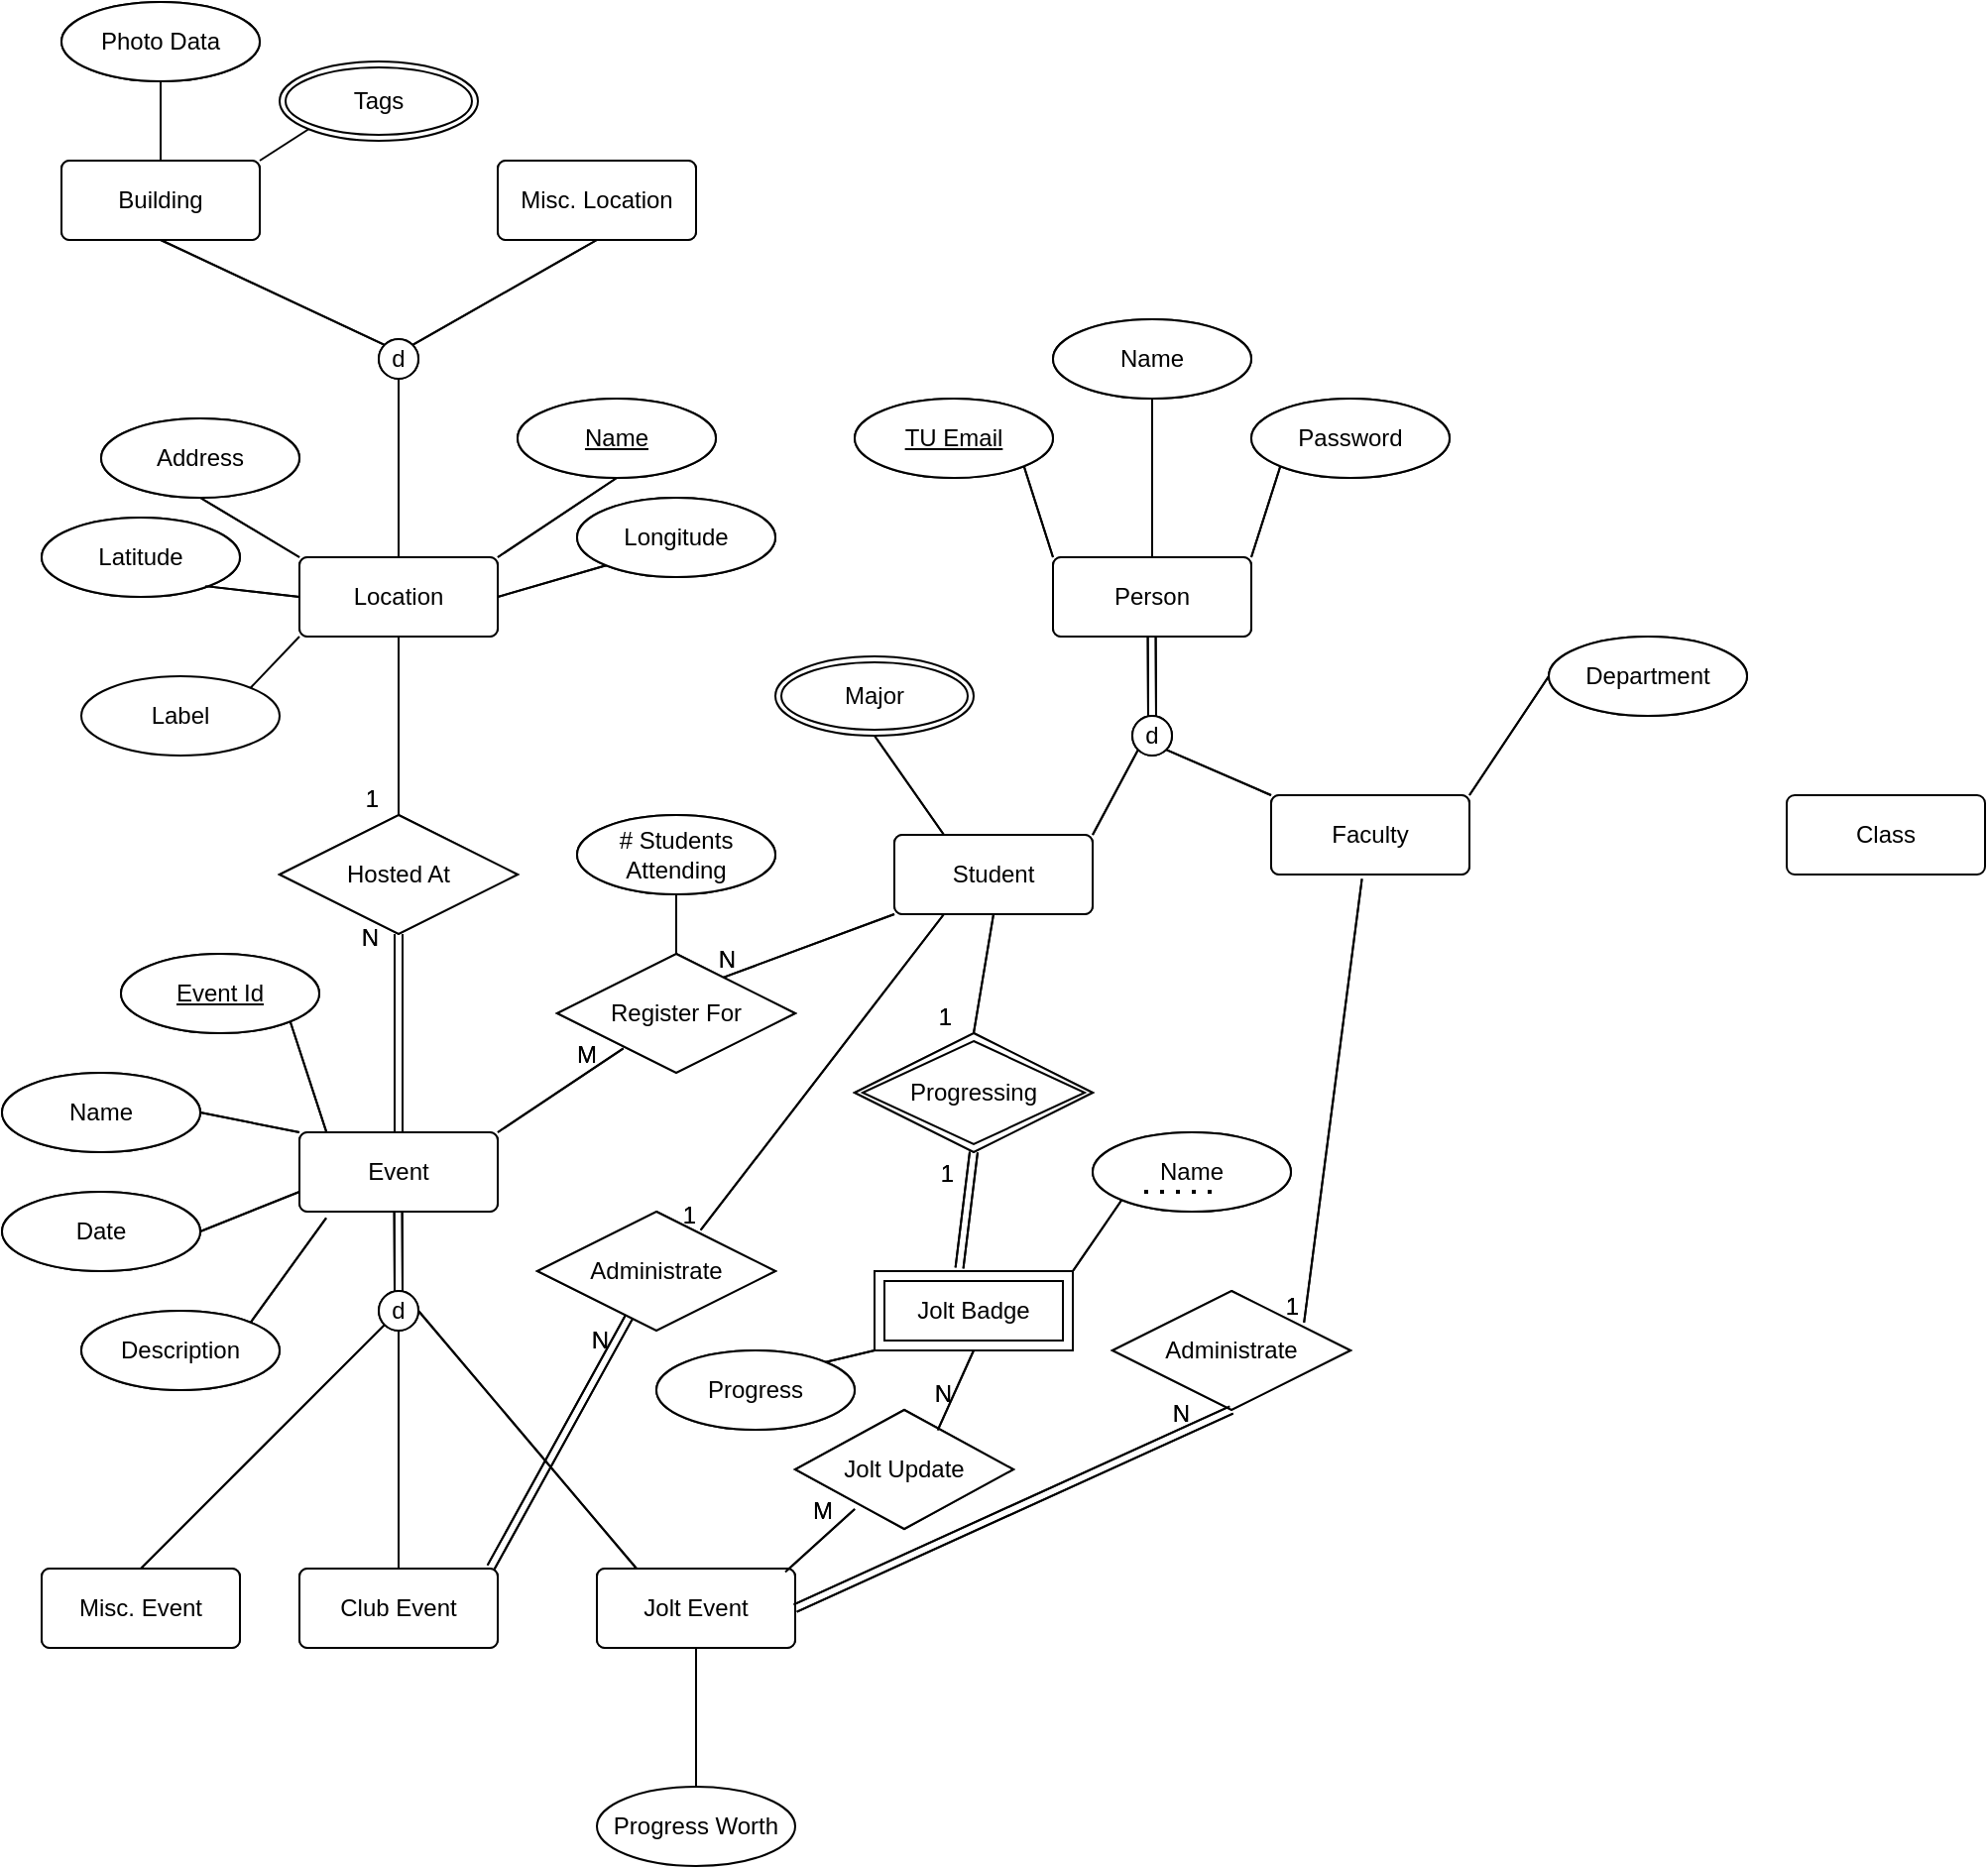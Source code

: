 <mxfile version="20.4.0" type="device"><diagram id="aSQdTUuZ5nqDV6ZtCig6" name="Page-1"><mxGraphModel dx="1384" dy="1828" grid="1" gridSize="10" guides="1" tooltips="1" connect="1" arrows="1" fold="1" page="1" pageScale="1" pageWidth="850" pageHeight="1100" math="0" shadow="0"><root><mxCell id="0"/><mxCell id="1" parent="0"/><mxCell id="0x304J2hu_klMwDFwDrp-1" value="Location" style="rounded=1;arcSize=10;whiteSpace=wrap;html=1;align=center;" parent="1" vertex="1"><mxGeometry x="210" y="190" width="100" height="40" as="geometry"/></mxCell><mxCell id="0x304J2hu_klMwDFwDrp-4" value="Person" style="rounded=1;arcSize=10;whiteSpace=wrap;html=1;align=center;" parent="1" vertex="1"><mxGeometry x="590" y="190" width="100" height="40" as="geometry"/></mxCell><mxCell id="0x304J2hu_klMwDFwDrp-5" value="Student" style="rounded=1;arcSize=10;whiteSpace=wrap;html=1;align=center;" parent="1" vertex="1"><mxGeometry x="510" y="330" width="100" height="40" as="geometry"/></mxCell><mxCell id="0x304J2hu_klMwDFwDrp-6" value="Faculty" style="rounded=1;arcSize=10;whiteSpace=wrap;html=1;align=center;" parent="1" vertex="1"><mxGeometry x="700" y="310" width="100" height="40" as="geometry"/></mxCell><mxCell id="0x304J2hu_klMwDFwDrp-7" value="Latitude" style="ellipse;whiteSpace=wrap;html=1;align=center;" parent="1" vertex="1"><mxGeometry x="80" y="170" width="100" height="40" as="geometry"/></mxCell><mxCell id="0x304J2hu_klMwDFwDrp-8" value="Longitude" style="ellipse;whiteSpace=wrap;html=1;align=center;" parent="1" vertex="1"><mxGeometry x="350" y="160" width="100" height="40" as="geometry"/></mxCell><mxCell id="0x304J2hu_klMwDFwDrp-10" value="&lt;u&gt;Address&lt;/u&gt;" style="ellipse;whiteSpace=wrap;html=1;align=center;" parent="1" vertex="1"><mxGeometry x="110" y="120" width="100" height="40" as="geometry"/></mxCell><mxCell id="0x304J2hu_klMwDFwDrp-11" value="&lt;u&gt;TU Email&lt;/u&gt;" style="ellipse;whiteSpace=wrap;html=1;align=center;" parent="1" vertex="1"><mxGeometry x="490" y="110" width="100" height="40" as="geometry"/></mxCell><mxCell id="0x304J2hu_klMwDFwDrp-12" value="Password" style="ellipse;whiteSpace=wrap;html=1;align=center;" parent="1" vertex="1"><mxGeometry x="690" y="110" width="100" height="40" as="geometry"/></mxCell><mxCell id="0x304J2hu_klMwDFwDrp-15" value="" style="endArrow=none;html=1;rounded=0;entryX=0;entryY=0.5;entryDx=0;entryDy=0;exitX=0.825;exitY=0.864;exitDx=0;exitDy=0;exitPerimeter=0;" parent="1" source="0x304J2hu_klMwDFwDrp-7" target="0x304J2hu_klMwDFwDrp-1" edge="1"><mxGeometry relative="1" as="geometry"><mxPoint x="120" y="240" as="sourcePoint"/><mxPoint x="280" y="240" as="targetPoint"/></mxGeometry></mxCell><mxCell id="0x304J2hu_klMwDFwDrp-16" value="" style="endArrow=none;html=1;rounded=0;entryX=0;entryY=0;entryDx=0;entryDy=0;exitX=0.5;exitY=1;exitDx=0;exitDy=0;" parent="1" source="0x304J2hu_klMwDFwDrp-10" target="0x304J2hu_klMwDFwDrp-1" edge="1"><mxGeometry relative="1" as="geometry"><mxPoint x="192.5" y="154.56" as="sourcePoint"/><mxPoint x="220" y="200" as="targetPoint"/></mxGeometry></mxCell><mxCell id="0x304J2hu_klMwDFwDrp-17" value="" style="endArrow=none;html=1;rounded=0;entryX=1;entryY=0.5;entryDx=0;entryDy=0;exitX=0;exitY=1;exitDx=0;exitDy=0;" parent="1" source="0x304J2hu_klMwDFwDrp-8" target="0x304J2hu_klMwDFwDrp-1" edge="1"><mxGeometry relative="1" as="geometry"><mxPoint x="270" y="100" as="sourcePoint"/><mxPoint x="270" y="200" as="targetPoint"/></mxGeometry></mxCell><mxCell id="0x304J2hu_klMwDFwDrp-18" value="d" style="ellipse;whiteSpace=wrap;html=1;aspect=fixed;" parent="1" vertex="1"><mxGeometry x="630" y="270" width="20" height="20" as="geometry"/></mxCell><mxCell id="0x304J2hu_klMwDFwDrp-19" value="" style="endArrow=none;html=1;rounded=0;entryX=0;entryY=0;entryDx=0;entryDy=0;exitX=1;exitY=1;exitDx=0;exitDy=0;" parent="1" source="0x304J2hu_klMwDFwDrp-11" target="0x304J2hu_klMwDFwDrp-4" edge="1"><mxGeometry relative="1" as="geometry"><mxPoint x="270.0" y="100" as="sourcePoint"/><mxPoint x="270.0" y="170" as="targetPoint"/></mxGeometry></mxCell><mxCell id="0x304J2hu_klMwDFwDrp-20" value="" style="endArrow=none;html=1;rounded=0;entryX=1;entryY=0;entryDx=0;entryDy=0;exitX=0;exitY=1;exitDx=0;exitDy=0;" parent="1" source="0x304J2hu_klMwDFwDrp-12" target="0x304J2hu_klMwDFwDrp-4" edge="1"><mxGeometry relative="1" as="geometry"><mxPoint x="585.233" y="154.191" as="sourcePoint"/><mxPoint x="600" y="200" as="targetPoint"/></mxGeometry></mxCell><mxCell id="0x304J2hu_klMwDFwDrp-21" value="Event" style="rounded=1;arcSize=10;whiteSpace=wrap;html=1;align=center;" parent="1" vertex="1"><mxGeometry x="210" y="480" width="100" height="40" as="geometry"/></mxCell><mxCell id="0x304J2hu_klMwDFwDrp-22" value="Hosted At" style="shape=rhombus;perimeter=rhombusPerimeter;whiteSpace=wrap;html=1;align=center;rotation=0;" parent="1" vertex="1"><mxGeometry x="200" y="320" width="120" height="60" as="geometry"/></mxCell><mxCell id="0x304J2hu_klMwDFwDrp-29" value="" style="shape=link;html=1;rounded=0;exitX=0.5;exitY=0;exitDx=0;exitDy=0;entryX=0.5;entryY=1;entryDx=0;entryDy=0;" parent="1" source="0x304J2hu_klMwDFwDrp-21" target="0x304J2hu_klMwDFwDrp-22" edge="1"><mxGeometry relative="1" as="geometry"><mxPoint x="200" y="430" as="sourcePoint"/><mxPoint x="360" y="430" as="targetPoint"/></mxGeometry></mxCell><mxCell id="0x304J2hu_klMwDFwDrp-30" value="N" style="resizable=0;html=1;align=right;verticalAlign=bottom;" parent="0x304J2hu_klMwDFwDrp-29" connectable="0" vertex="1"><mxGeometry x="1" relative="1" as="geometry"><mxPoint x="-10" y="10" as="offset"/></mxGeometry></mxCell><mxCell id="0x304J2hu_klMwDFwDrp-31" value="" style="endArrow=none;html=1;rounded=0;exitX=0.5;exitY=1;exitDx=0;exitDy=0;entryX=0.5;entryY=0;entryDx=0;entryDy=0;" parent="1" source="0x304J2hu_klMwDFwDrp-1" target="0x304J2hu_klMwDFwDrp-22" edge="1"><mxGeometry relative="1" as="geometry"><mxPoint x="180" y="300" as="sourcePoint"/><mxPoint x="340" y="300" as="targetPoint"/></mxGeometry></mxCell><mxCell id="0x304J2hu_klMwDFwDrp-32" value="1" style="resizable=0;html=1;align=right;verticalAlign=bottom;" parent="0x304J2hu_klMwDFwDrp-31" connectable="0" vertex="1"><mxGeometry x="1" relative="1" as="geometry"><mxPoint x="-10" as="offset"/></mxGeometry></mxCell><mxCell id="0x304J2hu_klMwDFwDrp-33" value="Register For" style="shape=rhombus;perimeter=rhombusPerimeter;whiteSpace=wrap;html=1;align=center;" parent="1" vertex="1"><mxGeometry x="340" y="390" width="120" height="60" as="geometry"/></mxCell><mxCell id="0x304J2hu_klMwDFwDrp-34" value="" style="endArrow=none;html=1;rounded=0;exitX=0;exitY=1;exitDx=0;exitDy=0;entryX=0.7;entryY=0.197;entryDx=0;entryDy=0;entryPerimeter=0;" parent="1" source="0x304J2hu_klMwDFwDrp-5" target="0x304J2hu_klMwDFwDrp-33" edge="1"><mxGeometry relative="1" as="geometry"><mxPoint x="270" y="210" as="sourcePoint"/><mxPoint x="270" y="330" as="targetPoint"/></mxGeometry></mxCell><mxCell id="0x304J2hu_klMwDFwDrp-35" value="N" style="resizable=0;html=1;align=right;verticalAlign=bottom;" parent="0x304J2hu_klMwDFwDrp-34" connectable="0" vertex="1"><mxGeometry x="1" relative="1" as="geometry"><mxPoint x="6" as="offset"/></mxGeometry></mxCell><mxCell id="0x304J2hu_klMwDFwDrp-36" value="" style="endArrow=none;html=1;rounded=0;exitX=0.278;exitY=0.795;exitDx=0;exitDy=0;exitPerimeter=0;" parent="1" source="0x304J2hu_klMwDFwDrp-33" edge="1"><mxGeometry relative="1" as="geometry"><mxPoint x="376" y="428.18" as="sourcePoint"/><mxPoint x="310" y="480" as="targetPoint"/></mxGeometry></mxCell><mxCell id="0x304J2hu_klMwDFwDrp-37" value="M" style="resizable=0;html=1;align=right;verticalAlign=bottom;" parent="0x304J2hu_klMwDFwDrp-36" connectable="0" vertex="1"><mxGeometry x="1" relative="1" as="geometry"><mxPoint x="50" y="-30" as="offset"/></mxGeometry></mxCell><mxCell id="0x304J2hu_klMwDFwDrp-39" value="" style="endArrow=none;html=1;rounded=0;entryX=1;entryY=0;entryDx=0;entryDy=0;exitX=0;exitY=1;exitDx=0;exitDy=0;" parent="1" source="0x304J2hu_klMwDFwDrp-18" target="0x304J2hu_klMwDFwDrp-5" edge="1"><mxGeometry relative="1" as="geometry"><mxPoint x="620" y="340" as="sourcePoint"/><mxPoint x="620" y="410" as="targetPoint"/><Array as="points"/></mxGeometry></mxCell><mxCell id="0x304J2hu_klMwDFwDrp-40" value="" style="shape=link;html=1;rounded=0;entryX=0.5;entryY=1;entryDx=0;entryDy=0;" parent="1" edge="1"><mxGeometry relative="1" as="geometry"><mxPoint x="640" y="270" as="sourcePoint"/><mxPoint x="639.8" y="230.0" as="targetPoint"/></mxGeometry></mxCell><mxCell id="0x304J2hu_klMwDFwDrp-41" value="" style="resizable=0;html=1;align=right;verticalAlign=bottom;" parent="0x304J2hu_klMwDFwDrp-40" connectable="0" vertex="1"><mxGeometry x="1" relative="1" as="geometry"><mxPoint x="-10" y="10" as="offset"/></mxGeometry></mxCell><mxCell id="0x304J2hu_klMwDFwDrp-42" value="" style="endArrow=none;html=1;rounded=0;entryX=1;entryY=1;entryDx=0;entryDy=0;exitX=0;exitY=0;exitDx=0;exitDy=0;" parent="1" source="0x304J2hu_klMwDFwDrp-6" target="0x304J2hu_klMwDFwDrp-18" edge="1"><mxGeometry relative="1" as="geometry"><mxPoint x="682.929" y="297.071" as="sourcePoint"/><mxPoint x="630" y="320" as="targetPoint"/><Array as="points"/></mxGeometry></mxCell><mxCell id="0x304J2hu_klMwDFwDrp-43" value="Name" style="ellipse;whiteSpace=wrap;html=1;align=center;" parent="1" vertex="1"><mxGeometry x="320" y="110" width="100" height="40" as="geometry"/></mxCell><mxCell id="0x304J2hu_klMwDFwDrp-44" value="" style="endArrow=none;html=1;rounded=0;entryX=1;entryY=0;entryDx=0;entryDy=0;exitX=0.5;exitY=1;exitDx=0;exitDy=0;" parent="1" source="0x304J2hu_klMwDFwDrp-43" target="0x304J2hu_klMwDFwDrp-1" edge="1"><mxGeometry relative="1" as="geometry"><mxPoint x="220" y="100" as="sourcePoint"/><mxPoint x="245" y="170" as="targetPoint"/></mxGeometry></mxCell><mxCell id="0x304J2hu_klMwDFwDrp-45" value="d" style="ellipse;whiteSpace=wrap;html=1;aspect=fixed;" parent="1" vertex="1"><mxGeometry x="250" y="560" width="20" height="20" as="geometry"/></mxCell><mxCell id="0x304J2hu_klMwDFwDrp-46" value="" style="shape=link;html=1;rounded=0;entryX=0.5;entryY=1;entryDx=0;entryDy=0;" parent="1" edge="1"><mxGeometry relative="1" as="geometry"><mxPoint x="260" y="560" as="sourcePoint"/><mxPoint x="259.8" y="520.0" as="targetPoint"/></mxGeometry></mxCell><mxCell id="0x304J2hu_klMwDFwDrp-47" value="" style="resizable=0;html=1;align=right;verticalAlign=bottom;" parent="0x304J2hu_klMwDFwDrp-46" connectable="0" vertex="1"><mxGeometry x="1" relative="1" as="geometry"><mxPoint x="-10" y="10" as="offset"/></mxGeometry></mxCell><mxCell id="0x304J2hu_klMwDFwDrp-48" value="&lt;u&gt;Event Id&lt;/u&gt;" style="ellipse;whiteSpace=wrap;html=1;align=center;" parent="1" vertex="1"><mxGeometry x="120" y="390" width="100" height="40" as="geometry"/></mxCell><mxCell id="0x304J2hu_klMwDFwDrp-49" value="Jolt Event" style="rounded=1;arcSize=10;whiteSpace=wrap;html=1;align=center;" parent="1" vertex="1"><mxGeometry x="360" y="700" width="100" height="40" as="geometry"/></mxCell><mxCell id="0x304J2hu_klMwDFwDrp-50" value="Date" style="ellipse;whiteSpace=wrap;html=1;align=center;" parent="1" vertex="1"><mxGeometry x="60" y="510" width="100" height="40" as="geometry"/></mxCell><mxCell id="0x304J2hu_klMwDFwDrp-51" value="Name" style="ellipse;whiteSpace=wrap;html=1;align=center;" parent="1" vertex="1"><mxGeometry x="60" y="450" width="100" height="40" as="geometry"/></mxCell><mxCell id="0x304J2hu_klMwDFwDrp-52" value="Description" style="ellipse;whiteSpace=wrap;html=1;align=center;" parent="1" vertex="1"><mxGeometry x="100" y="570" width="100" height="40" as="geometry"/></mxCell><mxCell id="0x304J2hu_klMwDFwDrp-53" value="" style="endArrow=none;html=1;rounded=0;entryX=0.135;entryY=-0.011;entryDx=0;entryDy=0;exitX=1;exitY=1;exitDx=0;exitDy=0;entryPerimeter=0;" parent="1" source="0x304J2hu_klMwDFwDrp-48" target="0x304J2hu_klMwDFwDrp-21" edge="1"><mxGeometry relative="1" as="geometry"><mxPoint x="195.355" y="430.002" as="sourcePoint"/><mxPoint x="210" y="475.86" as="targetPoint"/></mxGeometry></mxCell><mxCell id="0x304J2hu_klMwDFwDrp-54" value="" style="endArrow=none;html=1;rounded=0;entryX=0;entryY=0;entryDx=0;entryDy=0;exitX=1;exitY=0.5;exitDx=0;exitDy=0;" parent="1" source="0x304J2hu_klMwDFwDrp-51" target="0x304J2hu_klMwDFwDrp-21" edge="1"><mxGeometry relative="1" as="geometry"><mxPoint x="215.254" y="434.183" as="sourcePoint"/><mxPoint x="233.5" y="489.56" as="targetPoint"/></mxGeometry></mxCell><mxCell id="0x304J2hu_klMwDFwDrp-55" value="" style="endArrow=none;html=1;rounded=0;entryX=0;entryY=0.75;entryDx=0;entryDy=0;exitX=1;exitY=0.5;exitDx=0;exitDy=0;" parent="1" source="0x304J2hu_klMwDFwDrp-50" target="0x304J2hu_klMwDFwDrp-21" edge="1"><mxGeometry relative="1" as="geometry"><mxPoint x="170" y="480" as="sourcePoint"/><mxPoint x="220" y="490" as="targetPoint"/></mxGeometry></mxCell><mxCell id="0x304J2hu_klMwDFwDrp-56" value="" style="endArrow=none;html=1;rounded=0;entryX=0.135;entryY=1.08;entryDx=0;entryDy=0;exitX=1;exitY=0;exitDx=0;exitDy=0;entryPerimeter=0;" parent="1" source="0x304J2hu_klMwDFwDrp-52" target="0x304J2hu_klMwDFwDrp-21" edge="1"><mxGeometry relative="1" as="geometry"><mxPoint x="170" y="540" as="sourcePoint"/><mxPoint x="220" y="520" as="targetPoint"/></mxGeometry></mxCell><mxCell id="0x304J2hu_klMwDFwDrp-57" value="Club Event" style="rounded=1;arcSize=10;whiteSpace=wrap;html=1;align=center;" parent="1" vertex="1"><mxGeometry x="210" y="700" width="100" height="40" as="geometry"/></mxCell><mxCell id="0x304J2hu_klMwDFwDrp-58" value="Misc. Event" style="rounded=1;arcSize=10;whiteSpace=wrap;html=1;align=center;" parent="1" vertex="1"><mxGeometry x="80" y="700" width="100" height="40" as="geometry"/></mxCell><mxCell id="0x304J2hu_klMwDFwDrp-59" value="Jolt Badge" style="shape=ext;margin=3;double=1;whiteSpace=wrap;html=1;align=center;" parent="1" vertex="1"><mxGeometry x="500" y="550" width="100" height="40" as="geometry"/></mxCell><mxCell id="0x304J2hu_klMwDFwDrp-63" value="Building" style="rounded=1;arcSize=10;whiteSpace=wrap;html=1;align=center;" parent="1" vertex="1"><mxGeometry x="90" y="-10" width="100" height="40" as="geometry"/></mxCell><mxCell id="0x304J2hu_klMwDFwDrp-64" value="Misc. Location" style="rounded=1;arcSize=10;whiteSpace=wrap;html=1;align=center;" parent="1" vertex="1"><mxGeometry x="310" y="-10" width="100" height="40" as="geometry"/></mxCell><mxCell id="0x304J2hu_klMwDFwDrp-67" value="" style="endArrow=none;html=1;rounded=0;exitX=0.5;exitY=1;exitDx=0;exitDy=0;entryX=0.5;entryY=0;entryDx=0;entryDy=0;" parent="1" source="0x304J2hu_klMwDFwDrp-5" edge="1"><mxGeometry relative="1" as="geometry"><mxPoint x="530" y="350" as="sourcePoint"/><mxPoint x="550" y="430" as="targetPoint"/><Array as="points"/></mxGeometry></mxCell><mxCell id="0x304J2hu_klMwDFwDrp-68" value="1" style="resizable=0;html=1;align=right;verticalAlign=bottom;" parent="0x304J2hu_klMwDFwDrp-67" connectable="0" vertex="1"><mxGeometry x="1" relative="1" as="geometry"><mxPoint x="-10" as="offset"/></mxGeometry></mxCell><mxCell id="0x304J2hu_klMwDFwDrp-72" value="" style="shape=link;html=1;rounded=0;entryX=0.5;entryY=1;entryDx=0;entryDy=0;exitX=0.428;exitY=-0.039;exitDx=0;exitDy=0;exitPerimeter=0;" parent="1" source="0x304J2hu_klMwDFwDrp-59" edge="1"><mxGeometry relative="1" as="geometry"><mxPoint x="540" y="530" as="sourcePoint"/><mxPoint x="550" y="490" as="targetPoint"/></mxGeometry></mxCell><mxCell id="0x304J2hu_klMwDFwDrp-73" value="1" style="resizable=0;html=1;align=right;verticalAlign=bottom;" parent="0x304J2hu_klMwDFwDrp-72" connectable="0" vertex="1"><mxGeometry x="1" relative="1" as="geometry"><mxPoint x="-10" y="20" as="offset"/></mxGeometry></mxCell><mxCell id="0x304J2hu_klMwDFwDrp-75" value="" style="endArrow=none;html=1;rounded=0;entryX=0;entryY=1;entryDx=0;entryDy=0;exitX=0.5;exitY=0;exitDx=0;exitDy=0;" parent="1" source="0x304J2hu_klMwDFwDrp-58" target="0x304J2hu_klMwDFwDrp-45" edge="1"><mxGeometry relative="1" as="geometry"><mxPoint x="195.233" y="585.809" as="sourcePoint"/><mxPoint x="233.5" y="533.2" as="targetPoint"/></mxGeometry></mxCell><mxCell id="0x304J2hu_klMwDFwDrp-76" value="" style="endArrow=none;html=1;rounded=0;entryX=0.5;entryY=1;entryDx=0;entryDy=0;exitX=0.5;exitY=0;exitDx=0;exitDy=0;" parent="1" source="0x304J2hu_klMwDFwDrp-57" target="0x304J2hu_klMwDFwDrp-45" edge="1"><mxGeometry relative="1" as="geometry"><mxPoint x="140.0" y="710" as="sourcePoint"/><mxPoint x="262.929" y="587.071" as="targetPoint"/></mxGeometry></mxCell><mxCell id="0x304J2hu_klMwDFwDrp-77" value="" style="endArrow=none;html=1;rounded=0;entryX=1;entryY=0.5;entryDx=0;entryDy=0;exitX=0.2;exitY=0;exitDx=0;exitDy=0;exitPerimeter=0;" parent="1" source="0x304J2hu_klMwDFwDrp-49" target="0x304J2hu_klMwDFwDrp-45" edge="1"><mxGeometry relative="1" as="geometry"><mxPoint x="280.0" y="710" as="sourcePoint"/><mxPoint x="270.0" y="590" as="targetPoint"/></mxGeometry></mxCell><mxCell id="0x304J2hu_klMwDFwDrp-78" value="# Students Attending" style="ellipse;whiteSpace=wrap;html=1;align=center;" parent="1" vertex="1"><mxGeometry x="350" y="320" width="100" height="40" as="geometry"/></mxCell><mxCell id="0x304J2hu_klMwDFwDrp-79" value="" style="endArrow=none;html=1;rounded=0;entryX=0.5;entryY=0;entryDx=0;entryDy=0;exitX=0.5;exitY=1;exitDx=0;exitDy=0;" parent="1" source="0x304J2hu_klMwDFwDrp-78" target="0x304J2hu_klMwDFwDrp-33" edge="1"><mxGeometry relative="1" as="geometry"><mxPoint x="170.0" y="480.0" as="sourcePoint"/><mxPoint x="220.0" y="490.0" as="targetPoint"/></mxGeometry></mxCell><mxCell id="0x304J2hu_klMwDFwDrp-82" value="Progress" style="ellipse;whiteSpace=wrap;html=1;align=center;" parent="1" vertex="1"><mxGeometry x="390" y="590" width="100" height="40" as="geometry"/></mxCell><mxCell id="0x304J2hu_klMwDFwDrp-84" value="" style="endArrow=none;html=1;rounded=0;entryX=1;entryY=0;entryDx=0;entryDy=0;exitX=0;exitY=1;exitDx=0;exitDy=0;" parent="1" source="0x304J2hu_klMwDFwDrp-59" target="0x304J2hu_klMwDFwDrp-82" edge="1"><mxGeometry relative="1" as="geometry"><mxPoint x="715.233" y="515.809" as="sourcePoint"/><mxPoint x="640" y="540.0" as="targetPoint"/></mxGeometry></mxCell><mxCell id="0x304J2hu_klMwDFwDrp-86" value="" style="endArrow=none;html=1;rounded=0;entryX=0.25;entryY=0;entryDx=0;entryDy=0;exitX=0.5;exitY=1;exitDx=0;exitDy=0;" parent="1" target="0x304J2hu_klMwDFwDrp-5" edge="1"><mxGeometry relative="1" as="geometry"><mxPoint x="500" y="280.0" as="sourcePoint"/><mxPoint x="320" y="200.0" as="targetPoint"/></mxGeometry></mxCell><mxCell id="0x304J2hu_klMwDFwDrp-87" value="" style="endArrow=none;html=1;rounded=0;entryX=0.5;entryY=0;entryDx=0;entryDy=0;exitX=0.5;exitY=1;exitDx=0;exitDy=0;" parent="1" source="0x304J2hu_klMwDFwDrp-88" target="0x304J2hu_klMwDFwDrp-4" edge="1"><mxGeometry relative="1" as="geometry"><mxPoint x="640" y="120" as="sourcePoint"/><mxPoint x="320" y="200.0" as="targetPoint"/></mxGeometry></mxCell><mxCell id="0x304J2hu_klMwDFwDrp-88" value="Name" style="ellipse;whiteSpace=wrap;html=1;align=center;" parent="1" vertex="1"><mxGeometry x="590" y="70" width="100" height="40" as="geometry"/></mxCell><mxCell id="0x304J2hu_klMwDFwDrp-94" value="# of doors" style="ellipse;whiteSpace=wrap;html=1;align=center;" parent="1" vertex="1"><mxGeometry x="90" y="-90" width="100" height="40" as="geometry"/></mxCell><mxCell id="0x304J2hu_klMwDFwDrp-95" value="d" style="ellipse;whiteSpace=wrap;html=1;aspect=fixed;" parent="1" vertex="1"><mxGeometry x="250" y="80" width="20" height="20" as="geometry"/></mxCell><mxCell id="0x304J2hu_klMwDFwDrp-96" value="" style="endArrow=none;html=1;rounded=0;entryX=0.5;entryY=0;entryDx=0;entryDy=0;exitX=0.5;exitY=1;exitDx=0;exitDy=0;" parent="1" source="0x304J2hu_klMwDFwDrp-95" target="0x304J2hu_klMwDFwDrp-1" edge="1"><mxGeometry relative="1" as="geometry"><mxPoint x="170" y="170" as="sourcePoint"/><mxPoint x="220" y="200" as="targetPoint"/></mxGeometry></mxCell><mxCell id="0x304J2hu_klMwDFwDrp-97" value="" style="endArrow=none;html=1;rounded=0;entryX=0;entryY=0;entryDx=0;entryDy=0;exitX=0.5;exitY=1;exitDx=0;exitDy=0;" parent="1" source="0x304J2hu_klMwDFwDrp-63" target="0x304J2hu_klMwDFwDrp-95" edge="1"><mxGeometry relative="1" as="geometry"><mxPoint x="270" y="110" as="sourcePoint"/><mxPoint x="270" y="200" as="targetPoint"/></mxGeometry></mxCell><mxCell id="0x304J2hu_klMwDFwDrp-98" value="" style="endArrow=none;html=1;rounded=0;entryX=1;entryY=0;entryDx=0;entryDy=0;exitX=0.5;exitY=1;exitDx=0;exitDy=0;" parent="1" source="0x304J2hu_klMwDFwDrp-64" target="0x304J2hu_klMwDFwDrp-95" edge="1"><mxGeometry relative="1" as="geometry"><mxPoint x="150" y="40" as="sourcePoint"/><mxPoint x="262.929" y="92.929" as="targetPoint"/></mxGeometry></mxCell><mxCell id="0x304J2hu_klMwDFwDrp-99" value="" style="endArrow=none;html=1;rounded=0;entryX=0.5;entryY=0;entryDx=0;entryDy=0;exitX=0.5;exitY=1;exitDx=0;exitDy=0;" parent="1" source="0x304J2hu_klMwDFwDrp-94" target="0x304J2hu_klMwDFwDrp-63" edge="1"><mxGeometry relative="1" as="geometry"><mxPoint x="370" y="40" as="sourcePoint"/><mxPoint x="277.071" y="92.929" as="targetPoint"/></mxGeometry></mxCell><mxCell id="0x304J2hu_klMwDFwDrp-100" value="Jolt Update" style="shape=rhombus;perimeter=rhombusPerimeter;whiteSpace=wrap;html=1;align=center;" parent="1" vertex="1"><mxGeometry x="460" y="620" width="110" height="60" as="geometry"/></mxCell><mxCell id="0x304J2hu_klMwDFwDrp-101" value="" style="endArrow=none;html=1;rounded=0;entryX=0.95;entryY=0.044;entryDx=0;entryDy=0;entryPerimeter=0;exitX=0.273;exitY=0.833;exitDx=0;exitDy=0;exitPerimeter=0;" parent="1" source="0x304J2hu_klMwDFwDrp-100" target="0x304J2hu_klMwDFwDrp-49" edge="1"><mxGeometry relative="1" as="geometry"><mxPoint x="470" y="690" as="sourcePoint"/><mxPoint x="320" y="490.0" as="targetPoint"/></mxGeometry></mxCell><mxCell id="0x304J2hu_klMwDFwDrp-102" value="M" style="resizable=0;html=1;align=right;verticalAlign=bottom;" parent="0x304J2hu_klMwDFwDrp-101" connectable="0" vertex="1"><mxGeometry x="1" relative="1" as="geometry"><mxPoint x="25" y="-22" as="offset"/></mxGeometry></mxCell><mxCell id="0x304J2hu_klMwDFwDrp-103" value="" style="endArrow=none;html=1;rounded=0;entryX=0.653;entryY=0.172;entryDx=0;entryDy=0;entryPerimeter=0;exitX=0.5;exitY=1;exitDx=0;exitDy=0;" parent="1" source="0x304J2hu_klMwDFwDrp-59" target="0x304J2hu_klMwDFwDrp-100" edge="1"><mxGeometry relative="1" as="geometry"><mxPoint x="490.03" y="679.98" as="sourcePoint"/><mxPoint x="465" y="711.76" as="targetPoint"/></mxGeometry></mxCell><mxCell id="0x304J2hu_klMwDFwDrp-104" value="N" style="resizable=0;html=1;align=right;verticalAlign=bottom;" parent="0x304J2hu_klMwDFwDrp-103" connectable="0" vertex="1"><mxGeometry x="1" relative="1" as="geometry"><mxPoint x="8" y="-10" as="offset"/></mxGeometry></mxCell><mxCell id="0x304J2hu_klMwDFwDrp-105" value="Department" style="ellipse;whiteSpace=wrap;html=1;align=center;" parent="1" vertex="1"><mxGeometry x="840" y="230" width="100" height="40" as="geometry"/></mxCell><mxCell id="0x304J2hu_klMwDFwDrp-106" value="" style="endArrow=none;html=1;rounded=0;entryX=1;entryY=0;entryDx=0;entryDy=0;exitX=0;exitY=0.5;exitDx=0;exitDy=0;" parent="1" source="0x304J2hu_klMwDFwDrp-105" target="0x304J2hu_klMwDFwDrp-6" edge="1"><mxGeometry relative="1" as="geometry"><mxPoint x="650" y="120" as="sourcePoint"/><mxPoint x="650" y="200" as="targetPoint"/></mxGeometry></mxCell><mxCell id="0x304J2hu_klMwDFwDrp-107" value="Administrate" style="shape=rhombus;perimeter=rhombusPerimeter;whiteSpace=wrap;html=1;align=center;" parent="1" vertex="1"><mxGeometry x="330" y="520" width="120" height="60" as="geometry"/></mxCell><mxCell id="0x304J2hu_klMwDFwDrp-108" value="" style="endArrow=none;html=1;rounded=0;exitX=0.25;exitY=1;exitDx=0;exitDy=0;entryX=0.686;entryY=0.156;entryDx=0;entryDy=0;entryPerimeter=0;" parent="1" source="0x304J2hu_klMwDFwDrp-5" target="0x304J2hu_klMwDFwDrp-107" edge="1"><mxGeometry relative="1" as="geometry"><mxPoint x="570" y="380" as="sourcePoint"/><mxPoint x="560" y="440" as="targetPoint"/><Array as="points"/></mxGeometry></mxCell><mxCell id="0x304J2hu_klMwDFwDrp-109" value="1" style="resizable=0;html=1;align=right;verticalAlign=bottom;" parent="0x304J2hu_klMwDFwDrp-108" connectable="0" vertex="1"><mxGeometry x="1" relative="1" as="geometry"><mxPoint x="-2" y="1" as="offset"/></mxGeometry></mxCell><mxCell id="0x304J2hu_klMwDFwDrp-110" value="" style="shape=link;html=1;rounded=0;entryX=0.384;entryY=0.889;entryDx=0;entryDy=0;exitX=0.966;exitY=-0.018;exitDx=0;exitDy=0;exitPerimeter=0;entryPerimeter=0;" parent="1" source="0x304J2hu_klMwDFwDrp-57" target="0x304J2hu_klMwDFwDrp-107" edge="1"><mxGeometry relative="1" as="geometry"><mxPoint x="330.0" y="638.44" as="sourcePoint"/><mxPoint x="337.2" y="580" as="targetPoint"/></mxGeometry></mxCell><mxCell id="0x304J2hu_klMwDFwDrp-111" value="N" style="resizable=0;html=1;align=right;verticalAlign=bottom;" parent="0x304J2hu_klMwDFwDrp-110" connectable="0" vertex="1"><mxGeometry x="1" relative="1" as="geometry"><mxPoint x="-10" y="20" as="offset"/></mxGeometry></mxCell><mxCell id="0x304J2hu_klMwDFwDrp-112" value="Administrate" style="shape=rhombus;perimeter=rhombusPerimeter;whiteSpace=wrap;html=1;align=center;" parent="1" vertex="1"><mxGeometry x="620" y="560" width="120" height="60" as="geometry"/></mxCell><mxCell id="0x304J2hu_klMwDFwDrp-113" value="" style="shape=link;html=1;rounded=0;entryX=0.5;entryY=1;entryDx=0;entryDy=0;exitX=1;exitY=0.5;exitDx=0;exitDy=0;" parent="1" source="0x304J2hu_klMwDFwDrp-49" target="0x304J2hu_klMwDFwDrp-112" edge="1"><mxGeometry relative="1" as="geometry"><mxPoint x="316.6" y="709.28" as="sourcePoint"/><mxPoint x="386.08" y="583.34" as="targetPoint"/></mxGeometry></mxCell><mxCell id="0x304J2hu_klMwDFwDrp-114" value="N" style="resizable=0;html=1;align=right;verticalAlign=bottom;" parent="0x304J2hu_klMwDFwDrp-113" connectable="0" vertex="1"><mxGeometry x="1" relative="1" as="geometry"><mxPoint x="-20" y="10" as="offset"/></mxGeometry></mxCell><mxCell id="0x304J2hu_klMwDFwDrp-115" value="" style="endArrow=none;html=1;rounded=0;exitX=0.458;exitY=1.056;exitDx=0;exitDy=0;entryX=0.805;entryY=0.266;entryDx=0;entryDy=0;entryPerimeter=0;exitPerimeter=0;" parent="1" source="0x304J2hu_klMwDFwDrp-6" target="0x304J2hu_klMwDFwDrp-112" edge="1"><mxGeometry relative="1" as="geometry"><mxPoint x="545" y="380" as="sourcePoint"/><mxPoint x="422.32" y="539.36" as="targetPoint"/><Array as="points"/></mxGeometry></mxCell><mxCell id="0x304J2hu_klMwDFwDrp-116" value="1" style="resizable=0;html=1;align=right;verticalAlign=bottom;" parent="0x304J2hu_klMwDFwDrp-115" connectable="0" vertex="1"><mxGeometry x="1" relative="1" as="geometry"><mxPoint x="-2" y="1" as="offset"/></mxGeometry></mxCell><mxCell id="0x304J2hu_klMwDFwDrp-117" value="Progressing" style="shape=rhombus;double=1;perimeter=rhombusPerimeter;whiteSpace=wrap;html=1;align=center;" parent="1" vertex="1"><mxGeometry x="490" y="430" width="120" height="60" as="geometry"/></mxCell><mxCell id="0x304J2hu_klMwDFwDrp-118" value="Name" style="ellipse;whiteSpace=wrap;html=1;align=center;" parent="1" vertex="1"><mxGeometry x="610" y="480" width="100" height="40" as="geometry"/></mxCell><mxCell id="0x304J2hu_klMwDFwDrp-119" value="" style="endArrow=none;dashed=1;html=1;dashPattern=1 3;strokeWidth=2;rounded=0;" parent="1" edge="1"><mxGeometry width="50" height="50" relative="1" as="geometry"><mxPoint x="670" y="510.0" as="sourcePoint"/><mxPoint x="630" y="510.0" as="targetPoint"/><Array as="points"><mxPoint x="640" y="510.0"/></Array></mxGeometry></mxCell><mxCell id="0x304J2hu_klMwDFwDrp-120" value="" style="endArrow=none;html=1;rounded=0;entryX=1;entryY=0;entryDx=0;entryDy=0;exitX=0;exitY=1;exitDx=0;exitDy=0;" parent="1" source="0x304J2hu_klMwDFwDrp-118" target="0x304J2hu_klMwDFwDrp-59" edge="1"><mxGeometry relative="1" as="geometry"><mxPoint x="510" y="600" as="sourcePoint"/><mxPoint x="485.254" y="605.817" as="targetPoint"/></mxGeometry></mxCell><mxCell id="0x304J2hu_klMwDFwDrp-121" value="Location" style="rounded=1;arcSize=10;whiteSpace=wrap;html=1;align=center;" parent="1" vertex="1"><mxGeometry x="210" y="190" width="100" height="40" as="geometry"/></mxCell><mxCell id="0x304J2hu_klMwDFwDrp-122" value="Person" style="rounded=1;arcSize=10;whiteSpace=wrap;html=1;align=center;" parent="1" vertex="1"><mxGeometry x="590" y="190" width="100" height="40" as="geometry"/></mxCell><mxCell id="0x304J2hu_klMwDFwDrp-123" value="Student" style="rounded=1;arcSize=10;whiteSpace=wrap;html=1;align=center;" parent="1" vertex="1"><mxGeometry x="510" y="330" width="100" height="40" as="geometry"/></mxCell><mxCell id="0x304J2hu_klMwDFwDrp-124" value="Faculty" style="rounded=1;arcSize=10;whiteSpace=wrap;html=1;align=center;" parent="1" vertex="1"><mxGeometry x="700" y="310" width="100" height="40" as="geometry"/></mxCell><mxCell id="0x304J2hu_klMwDFwDrp-125" value="Latitude" style="ellipse;whiteSpace=wrap;html=1;align=center;" parent="1" vertex="1"><mxGeometry x="80" y="170" width="100" height="40" as="geometry"/></mxCell><mxCell id="0x304J2hu_klMwDFwDrp-126" value="Longitude" style="ellipse;whiteSpace=wrap;html=1;align=center;" parent="1" vertex="1"><mxGeometry x="350" y="160" width="100" height="40" as="geometry"/></mxCell><mxCell id="0x304J2hu_klMwDFwDrp-127" value="Address" style="ellipse;whiteSpace=wrap;html=1;align=center;" parent="1" vertex="1"><mxGeometry x="110" y="120" width="100" height="40" as="geometry"/></mxCell><mxCell id="0x304J2hu_klMwDFwDrp-128" value="&lt;u&gt;TU Email&lt;/u&gt;" style="ellipse;whiteSpace=wrap;html=1;align=center;" parent="1" vertex="1"><mxGeometry x="490" y="110" width="100" height="40" as="geometry"/></mxCell><mxCell id="0x304J2hu_klMwDFwDrp-129" value="Password" style="ellipse;whiteSpace=wrap;html=1;align=center;" parent="1" vertex="1"><mxGeometry x="690" y="110" width="100" height="40" as="geometry"/></mxCell><mxCell id="0x304J2hu_klMwDFwDrp-130" value="" style="endArrow=none;html=1;rounded=0;entryX=0;entryY=0.5;entryDx=0;entryDy=0;exitX=0.825;exitY=0.864;exitDx=0;exitDy=0;exitPerimeter=0;" parent="1" source="0x304J2hu_klMwDFwDrp-125" target="0x304J2hu_klMwDFwDrp-121" edge="1"><mxGeometry relative="1" as="geometry"><mxPoint x="120" y="240" as="sourcePoint"/><mxPoint x="280" y="240" as="targetPoint"/></mxGeometry></mxCell><mxCell id="0x304J2hu_klMwDFwDrp-131" value="" style="endArrow=none;html=1;rounded=0;entryX=0;entryY=0;entryDx=0;entryDy=0;exitX=0.5;exitY=1;exitDx=0;exitDy=0;" parent="1" source="0x304J2hu_klMwDFwDrp-127" target="0x304J2hu_klMwDFwDrp-121" edge="1"><mxGeometry relative="1" as="geometry"><mxPoint x="192.5" y="154.56" as="sourcePoint"/><mxPoint x="220" y="200" as="targetPoint"/></mxGeometry></mxCell><mxCell id="0x304J2hu_klMwDFwDrp-132" value="" style="endArrow=none;html=1;rounded=0;entryX=1;entryY=0.5;entryDx=0;entryDy=0;exitX=0;exitY=1;exitDx=0;exitDy=0;" parent="1" source="0x304J2hu_klMwDFwDrp-126" target="0x304J2hu_klMwDFwDrp-121" edge="1"><mxGeometry relative="1" as="geometry"><mxPoint x="270" y="100" as="sourcePoint"/><mxPoint x="270" y="200" as="targetPoint"/></mxGeometry></mxCell><mxCell id="0x304J2hu_klMwDFwDrp-133" value="d" style="ellipse;whiteSpace=wrap;html=1;aspect=fixed;" parent="1" vertex="1"><mxGeometry x="630" y="270" width="20" height="20" as="geometry"/></mxCell><mxCell id="0x304J2hu_klMwDFwDrp-134" value="" style="endArrow=none;html=1;rounded=0;entryX=0;entryY=0;entryDx=0;entryDy=0;exitX=1;exitY=1;exitDx=0;exitDy=0;" parent="1" source="0x304J2hu_klMwDFwDrp-128" target="0x304J2hu_klMwDFwDrp-122" edge="1"><mxGeometry relative="1" as="geometry"><mxPoint x="270.0" y="100" as="sourcePoint"/><mxPoint x="270.0" y="170" as="targetPoint"/></mxGeometry></mxCell><mxCell id="0x304J2hu_klMwDFwDrp-135" value="" style="endArrow=none;html=1;rounded=0;entryX=1;entryY=0;entryDx=0;entryDy=0;exitX=0;exitY=1;exitDx=0;exitDy=0;" parent="1" source="0x304J2hu_klMwDFwDrp-129" target="0x304J2hu_klMwDFwDrp-122" edge="1"><mxGeometry relative="1" as="geometry"><mxPoint x="585.233" y="154.191" as="sourcePoint"/><mxPoint x="600" y="200" as="targetPoint"/></mxGeometry></mxCell><mxCell id="0x304J2hu_klMwDFwDrp-136" value="Event" style="rounded=1;arcSize=10;whiteSpace=wrap;html=1;align=center;" parent="1" vertex="1"><mxGeometry x="210" y="480" width="100" height="40" as="geometry"/></mxCell><mxCell id="0x304J2hu_klMwDFwDrp-137" value="Hosted At" style="shape=rhombus;perimeter=rhombusPerimeter;whiteSpace=wrap;html=1;align=center;rotation=0;" parent="1" vertex="1"><mxGeometry x="200" y="320" width="120" height="60" as="geometry"/></mxCell><mxCell id="0x304J2hu_klMwDFwDrp-138" value="" style="shape=link;html=1;rounded=0;exitX=0.5;exitY=0;exitDx=0;exitDy=0;entryX=0.5;entryY=1;entryDx=0;entryDy=0;" parent="1" source="0x304J2hu_klMwDFwDrp-136" target="0x304J2hu_klMwDFwDrp-137" edge="1"><mxGeometry relative="1" as="geometry"><mxPoint x="200" y="430" as="sourcePoint"/><mxPoint x="360" y="430" as="targetPoint"/></mxGeometry></mxCell><mxCell id="0x304J2hu_klMwDFwDrp-139" value="N" style="resizable=0;html=1;align=right;verticalAlign=bottom;" parent="0x304J2hu_klMwDFwDrp-138" connectable="0" vertex="1"><mxGeometry x="1" relative="1" as="geometry"><mxPoint x="-10" y="10" as="offset"/></mxGeometry></mxCell><mxCell id="0x304J2hu_klMwDFwDrp-140" value="" style="endArrow=none;html=1;rounded=0;exitX=0.5;exitY=1;exitDx=0;exitDy=0;entryX=0.5;entryY=0;entryDx=0;entryDy=0;" parent="1" source="0x304J2hu_klMwDFwDrp-121" target="0x304J2hu_klMwDFwDrp-137" edge="1"><mxGeometry relative="1" as="geometry"><mxPoint x="180" y="300" as="sourcePoint"/><mxPoint x="340" y="300" as="targetPoint"/></mxGeometry></mxCell><mxCell id="0x304J2hu_klMwDFwDrp-141" value="1" style="resizable=0;html=1;align=right;verticalAlign=bottom;" parent="0x304J2hu_klMwDFwDrp-140" connectable="0" vertex="1"><mxGeometry x="1" relative="1" as="geometry"><mxPoint x="-10" as="offset"/></mxGeometry></mxCell><mxCell id="0x304J2hu_klMwDFwDrp-142" value="Register For" style="shape=rhombus;perimeter=rhombusPerimeter;whiteSpace=wrap;html=1;align=center;" parent="1" vertex="1"><mxGeometry x="340" y="390" width="120" height="60" as="geometry"/></mxCell><mxCell id="0x304J2hu_klMwDFwDrp-143" value="" style="endArrow=none;html=1;rounded=0;exitX=0;exitY=1;exitDx=0;exitDy=0;entryX=0.7;entryY=0.197;entryDx=0;entryDy=0;entryPerimeter=0;" parent="1" source="0x304J2hu_klMwDFwDrp-123" target="0x304J2hu_klMwDFwDrp-142" edge="1"><mxGeometry relative="1" as="geometry"><mxPoint x="270" y="210" as="sourcePoint"/><mxPoint x="270" y="330" as="targetPoint"/></mxGeometry></mxCell><mxCell id="0x304J2hu_klMwDFwDrp-144" value="N" style="resizable=0;html=1;align=right;verticalAlign=bottom;" parent="0x304J2hu_klMwDFwDrp-143" connectable="0" vertex="1"><mxGeometry x="1" relative="1" as="geometry"><mxPoint x="6" as="offset"/></mxGeometry></mxCell><mxCell id="0x304J2hu_klMwDFwDrp-145" value="" style="endArrow=none;html=1;rounded=0;exitX=0.278;exitY=0.795;exitDx=0;exitDy=0;exitPerimeter=0;" parent="1" source="0x304J2hu_klMwDFwDrp-142" edge="1"><mxGeometry relative="1" as="geometry"><mxPoint x="376" y="428.18" as="sourcePoint"/><mxPoint x="310" y="480" as="targetPoint"/></mxGeometry></mxCell><mxCell id="0x304J2hu_klMwDFwDrp-146" value="M" style="resizable=0;html=1;align=right;verticalAlign=bottom;" parent="0x304J2hu_klMwDFwDrp-145" connectable="0" vertex="1"><mxGeometry x="1" relative="1" as="geometry"><mxPoint x="50" y="-30" as="offset"/></mxGeometry></mxCell><mxCell id="0x304J2hu_klMwDFwDrp-147" value="" style="endArrow=none;html=1;rounded=0;entryX=1;entryY=0;entryDx=0;entryDy=0;exitX=0;exitY=1;exitDx=0;exitDy=0;" parent="1" source="0x304J2hu_klMwDFwDrp-133" target="0x304J2hu_klMwDFwDrp-123" edge="1"><mxGeometry relative="1" as="geometry"><mxPoint x="620" y="340" as="sourcePoint"/><mxPoint x="620" y="410" as="targetPoint"/><Array as="points"/></mxGeometry></mxCell><mxCell id="0x304J2hu_klMwDFwDrp-148" value="" style="shape=link;html=1;rounded=0;entryX=0.5;entryY=1;entryDx=0;entryDy=0;" parent="1" edge="1"><mxGeometry relative="1" as="geometry"><mxPoint x="640" y="270" as="sourcePoint"/><mxPoint x="639.8" y="230.0" as="targetPoint"/></mxGeometry></mxCell><mxCell id="0x304J2hu_klMwDFwDrp-149" value="" style="resizable=0;html=1;align=right;verticalAlign=bottom;" parent="0x304J2hu_klMwDFwDrp-148" connectable="0" vertex="1"><mxGeometry x="1" relative="1" as="geometry"><mxPoint x="-10" y="10" as="offset"/></mxGeometry></mxCell><mxCell id="0x304J2hu_klMwDFwDrp-150" value="" style="endArrow=none;html=1;rounded=0;entryX=1;entryY=1;entryDx=0;entryDy=0;exitX=0;exitY=0;exitDx=0;exitDy=0;" parent="1" source="0x304J2hu_klMwDFwDrp-124" target="0x304J2hu_klMwDFwDrp-133" edge="1"><mxGeometry relative="1" as="geometry"><mxPoint x="682.929" y="297.071" as="sourcePoint"/><mxPoint x="630" y="320" as="targetPoint"/><Array as="points"/></mxGeometry></mxCell><mxCell id="0x304J2hu_klMwDFwDrp-151" value="&lt;u&gt;Name&lt;/u&gt;" style="ellipse;whiteSpace=wrap;html=1;align=center;" parent="1" vertex="1"><mxGeometry x="320" y="110" width="100" height="40" as="geometry"/></mxCell><mxCell id="0x304J2hu_klMwDFwDrp-152" value="" style="endArrow=none;html=1;rounded=0;entryX=1;entryY=0;entryDx=0;entryDy=0;exitX=0.5;exitY=1;exitDx=0;exitDy=0;" parent="1" source="0x304J2hu_klMwDFwDrp-151" target="0x304J2hu_klMwDFwDrp-121" edge="1"><mxGeometry relative="1" as="geometry"><mxPoint x="220" y="100" as="sourcePoint"/><mxPoint x="245" y="170" as="targetPoint"/></mxGeometry></mxCell><mxCell id="0x304J2hu_klMwDFwDrp-153" value="d" style="ellipse;whiteSpace=wrap;html=1;aspect=fixed;" parent="1" vertex="1"><mxGeometry x="250" y="560" width="20" height="20" as="geometry"/></mxCell><mxCell id="0x304J2hu_klMwDFwDrp-154" value="" style="shape=link;html=1;rounded=0;entryX=0.5;entryY=1;entryDx=0;entryDy=0;" parent="1" edge="1"><mxGeometry relative="1" as="geometry"><mxPoint x="260" y="560" as="sourcePoint"/><mxPoint x="259.8" y="520.0" as="targetPoint"/></mxGeometry></mxCell><mxCell id="0x304J2hu_klMwDFwDrp-155" value="" style="resizable=0;html=1;align=right;verticalAlign=bottom;" parent="0x304J2hu_klMwDFwDrp-154" connectable="0" vertex="1"><mxGeometry x="1" relative="1" as="geometry"><mxPoint x="-10" y="10" as="offset"/></mxGeometry></mxCell><mxCell id="0x304J2hu_klMwDFwDrp-156" value="&lt;u&gt;Event Id&lt;/u&gt;" style="ellipse;whiteSpace=wrap;html=1;align=center;" parent="1" vertex="1"><mxGeometry x="120" y="390" width="100" height="40" as="geometry"/></mxCell><mxCell id="0x304J2hu_klMwDFwDrp-157" value="Jolt Event" style="rounded=1;arcSize=10;whiteSpace=wrap;html=1;align=center;" parent="1" vertex="1"><mxGeometry x="360" y="700" width="100" height="40" as="geometry"/></mxCell><mxCell id="0x304J2hu_klMwDFwDrp-158" value="Date" style="ellipse;whiteSpace=wrap;html=1;align=center;" parent="1" vertex="1"><mxGeometry x="60" y="510" width="100" height="40" as="geometry"/></mxCell><mxCell id="0x304J2hu_klMwDFwDrp-159" value="Name" style="ellipse;whiteSpace=wrap;html=1;align=center;" parent="1" vertex="1"><mxGeometry x="60" y="450" width="100" height="40" as="geometry"/></mxCell><mxCell id="0x304J2hu_klMwDFwDrp-160" value="Description" style="ellipse;whiteSpace=wrap;html=1;align=center;" parent="1" vertex="1"><mxGeometry x="100" y="570" width="100" height="40" as="geometry"/></mxCell><mxCell id="0x304J2hu_klMwDFwDrp-161" value="" style="endArrow=none;html=1;rounded=0;entryX=0.135;entryY=-0.011;entryDx=0;entryDy=0;exitX=1;exitY=1;exitDx=0;exitDy=0;entryPerimeter=0;" parent="1" source="0x304J2hu_klMwDFwDrp-156" target="0x304J2hu_klMwDFwDrp-136" edge="1"><mxGeometry relative="1" as="geometry"><mxPoint x="195.355" y="430.002" as="sourcePoint"/><mxPoint x="210" y="475.86" as="targetPoint"/></mxGeometry></mxCell><mxCell id="0x304J2hu_klMwDFwDrp-162" value="" style="endArrow=none;html=1;rounded=0;entryX=0;entryY=0;entryDx=0;entryDy=0;exitX=1;exitY=0.5;exitDx=0;exitDy=0;" parent="1" source="0x304J2hu_klMwDFwDrp-159" target="0x304J2hu_klMwDFwDrp-136" edge="1"><mxGeometry relative="1" as="geometry"><mxPoint x="215.254" y="434.183" as="sourcePoint"/><mxPoint x="233.5" y="489.56" as="targetPoint"/></mxGeometry></mxCell><mxCell id="0x304J2hu_klMwDFwDrp-163" value="" style="endArrow=none;html=1;rounded=0;entryX=0;entryY=0.75;entryDx=0;entryDy=0;exitX=1;exitY=0.5;exitDx=0;exitDy=0;" parent="1" source="0x304J2hu_klMwDFwDrp-158" target="0x304J2hu_klMwDFwDrp-136" edge="1"><mxGeometry relative="1" as="geometry"><mxPoint x="170" y="480" as="sourcePoint"/><mxPoint x="220" y="490" as="targetPoint"/></mxGeometry></mxCell><mxCell id="0x304J2hu_klMwDFwDrp-164" value="" style="endArrow=none;html=1;rounded=0;entryX=0.135;entryY=1.08;entryDx=0;entryDy=0;exitX=1;exitY=0;exitDx=0;exitDy=0;entryPerimeter=0;" parent="1" source="0x304J2hu_klMwDFwDrp-160" target="0x304J2hu_klMwDFwDrp-136" edge="1"><mxGeometry relative="1" as="geometry"><mxPoint x="170" y="540" as="sourcePoint"/><mxPoint x="220" y="520" as="targetPoint"/></mxGeometry></mxCell><mxCell id="0x304J2hu_klMwDFwDrp-165" value="Club Event" style="rounded=1;arcSize=10;whiteSpace=wrap;html=1;align=center;" parent="1" vertex="1"><mxGeometry x="210" y="700" width="100" height="40" as="geometry"/></mxCell><mxCell id="0x304J2hu_klMwDFwDrp-166" value="Misc. Event" style="rounded=1;arcSize=10;whiteSpace=wrap;html=1;align=center;" parent="1" vertex="1"><mxGeometry x="80" y="700" width="100" height="40" as="geometry"/></mxCell><mxCell id="0x304J2hu_klMwDFwDrp-167" value="Jolt Badge" style="shape=ext;margin=3;double=1;whiteSpace=wrap;html=1;align=center;" parent="1" vertex="1"><mxGeometry x="500" y="550" width="100" height="40" as="geometry"/></mxCell><mxCell id="0x304J2hu_klMwDFwDrp-168" value="Building" style="rounded=1;arcSize=10;whiteSpace=wrap;html=1;align=center;" parent="1" vertex="1"><mxGeometry x="90" y="-10" width="100" height="40" as="geometry"/></mxCell><mxCell id="0x304J2hu_klMwDFwDrp-169" value="Misc. Location" style="rounded=1;arcSize=10;whiteSpace=wrap;html=1;align=center;" parent="1" vertex="1"><mxGeometry x="310" y="-10" width="100" height="40" as="geometry"/></mxCell><mxCell id="0x304J2hu_klMwDFwDrp-170" value="" style="endArrow=none;html=1;rounded=0;exitX=0.5;exitY=1;exitDx=0;exitDy=0;entryX=0.5;entryY=0;entryDx=0;entryDy=0;" parent="1" source="0x304J2hu_klMwDFwDrp-123" edge="1"><mxGeometry relative="1" as="geometry"><mxPoint x="530" y="350" as="sourcePoint"/><mxPoint x="550" y="430" as="targetPoint"/><Array as="points"/></mxGeometry></mxCell><mxCell id="0x304J2hu_klMwDFwDrp-171" value="1" style="resizable=0;html=1;align=right;verticalAlign=bottom;" parent="0x304J2hu_klMwDFwDrp-170" connectable="0" vertex="1"><mxGeometry x="1" relative="1" as="geometry"><mxPoint x="-10" as="offset"/></mxGeometry></mxCell><mxCell id="0x304J2hu_klMwDFwDrp-172" value="" style="shape=link;html=1;rounded=0;entryX=0.5;entryY=1;entryDx=0;entryDy=0;exitX=0.428;exitY=-0.039;exitDx=0;exitDy=0;exitPerimeter=0;" parent="1" source="0x304J2hu_klMwDFwDrp-167" edge="1"><mxGeometry relative="1" as="geometry"><mxPoint x="540" y="530" as="sourcePoint"/><mxPoint x="550" y="490" as="targetPoint"/></mxGeometry></mxCell><mxCell id="0x304J2hu_klMwDFwDrp-173" value="1" style="resizable=0;html=1;align=right;verticalAlign=bottom;" parent="0x304J2hu_klMwDFwDrp-172" connectable="0" vertex="1"><mxGeometry x="1" relative="1" as="geometry"><mxPoint x="-10" y="20" as="offset"/></mxGeometry></mxCell><mxCell id="0x304J2hu_klMwDFwDrp-174" value="" style="endArrow=none;html=1;rounded=0;entryX=0;entryY=1;entryDx=0;entryDy=0;exitX=0.5;exitY=0;exitDx=0;exitDy=0;" parent="1" source="0x304J2hu_klMwDFwDrp-166" target="0x304J2hu_klMwDFwDrp-153" edge="1"><mxGeometry relative="1" as="geometry"><mxPoint x="195.233" y="585.809" as="sourcePoint"/><mxPoint x="233.5" y="533.2" as="targetPoint"/></mxGeometry></mxCell><mxCell id="0x304J2hu_klMwDFwDrp-175" value="" style="endArrow=none;html=1;rounded=0;entryX=0.5;entryY=1;entryDx=0;entryDy=0;exitX=0.5;exitY=0;exitDx=0;exitDy=0;" parent="1" source="0x304J2hu_klMwDFwDrp-165" target="0x304J2hu_klMwDFwDrp-153" edge="1"><mxGeometry relative="1" as="geometry"><mxPoint x="140.0" y="710" as="sourcePoint"/><mxPoint x="262.929" y="587.071" as="targetPoint"/></mxGeometry></mxCell><mxCell id="0x304J2hu_klMwDFwDrp-176" value="" style="endArrow=none;html=1;rounded=0;entryX=1;entryY=0.5;entryDx=0;entryDy=0;exitX=0.2;exitY=0;exitDx=0;exitDy=0;exitPerimeter=0;" parent="1" source="0x304J2hu_klMwDFwDrp-157" target="0x304J2hu_klMwDFwDrp-153" edge="1"><mxGeometry relative="1" as="geometry"><mxPoint x="280.0" y="710" as="sourcePoint"/><mxPoint x="270.0" y="590" as="targetPoint"/></mxGeometry></mxCell><mxCell id="0x304J2hu_klMwDFwDrp-177" value="# Students Attending" style="ellipse;whiteSpace=wrap;html=1;align=center;" parent="1" vertex="1"><mxGeometry x="350" y="320" width="100" height="40" as="geometry"/></mxCell><mxCell id="0x304J2hu_klMwDFwDrp-178" value="" style="endArrow=none;html=1;rounded=0;entryX=0.5;entryY=0;entryDx=0;entryDy=0;exitX=0.5;exitY=1;exitDx=0;exitDy=0;" parent="1" source="0x304J2hu_klMwDFwDrp-177" target="0x304J2hu_klMwDFwDrp-142" edge="1"><mxGeometry relative="1" as="geometry"><mxPoint x="170.0" y="480.0" as="sourcePoint"/><mxPoint x="220.0" y="490.0" as="targetPoint"/></mxGeometry></mxCell><mxCell id="0x304J2hu_klMwDFwDrp-179" value="Progress" style="ellipse;whiteSpace=wrap;html=1;align=center;" parent="1" vertex="1"><mxGeometry x="390" y="590" width="100" height="40" as="geometry"/></mxCell><mxCell id="0x304J2hu_klMwDFwDrp-180" value="" style="endArrow=none;html=1;rounded=0;entryX=1;entryY=0;entryDx=0;entryDy=0;exitX=0;exitY=1;exitDx=0;exitDy=0;" parent="1" source="0x304J2hu_klMwDFwDrp-167" target="0x304J2hu_klMwDFwDrp-179" edge="1"><mxGeometry relative="1" as="geometry"><mxPoint x="715.233" y="515.809" as="sourcePoint"/><mxPoint x="640" y="540.0" as="targetPoint"/></mxGeometry></mxCell><mxCell id="0x304J2hu_klMwDFwDrp-182" value="" style="endArrow=none;html=1;rounded=0;entryX=0.25;entryY=0;entryDx=0;entryDy=0;exitX=0.5;exitY=1;exitDx=0;exitDy=0;" parent="1" target="0x304J2hu_klMwDFwDrp-123" edge="1"><mxGeometry relative="1" as="geometry"><mxPoint x="500" y="280.0" as="sourcePoint"/><mxPoint x="320" y="200.0" as="targetPoint"/></mxGeometry></mxCell><mxCell id="0x304J2hu_klMwDFwDrp-183" value="" style="endArrow=none;html=1;rounded=0;entryX=0.5;entryY=0;entryDx=0;entryDy=0;exitX=0.5;exitY=1;exitDx=0;exitDy=0;" parent="1" source="0x304J2hu_klMwDFwDrp-184" target="0x304J2hu_klMwDFwDrp-122" edge="1"><mxGeometry relative="1" as="geometry"><mxPoint x="640" y="120" as="sourcePoint"/><mxPoint x="320" y="200.0" as="targetPoint"/></mxGeometry></mxCell><mxCell id="0x304J2hu_klMwDFwDrp-184" value="Name" style="ellipse;whiteSpace=wrap;html=1;align=center;" parent="1" vertex="1"><mxGeometry x="590" y="70" width="100" height="40" as="geometry"/></mxCell><mxCell id="0x304J2hu_klMwDFwDrp-185" value="Photo Data" style="ellipse;whiteSpace=wrap;html=1;align=center;" parent="1" vertex="1"><mxGeometry x="90" y="-90" width="100" height="40" as="geometry"/></mxCell><mxCell id="0x304J2hu_klMwDFwDrp-186" value="d" style="ellipse;whiteSpace=wrap;html=1;aspect=fixed;" parent="1" vertex="1"><mxGeometry x="250" y="80" width="20" height="20" as="geometry"/></mxCell><mxCell id="0x304J2hu_klMwDFwDrp-187" value="" style="endArrow=none;html=1;rounded=0;entryX=0.5;entryY=0;entryDx=0;entryDy=0;exitX=0.5;exitY=1;exitDx=0;exitDy=0;" parent="1" source="0x304J2hu_klMwDFwDrp-186" target="0x304J2hu_klMwDFwDrp-121" edge="1"><mxGeometry relative="1" as="geometry"><mxPoint x="170" y="170" as="sourcePoint"/><mxPoint x="220" y="200" as="targetPoint"/></mxGeometry></mxCell><mxCell id="0x304J2hu_klMwDFwDrp-188" value="" style="endArrow=none;html=1;rounded=0;entryX=0;entryY=0;entryDx=0;entryDy=0;exitX=0.5;exitY=1;exitDx=0;exitDy=0;" parent="1" source="0x304J2hu_klMwDFwDrp-168" target="0x304J2hu_klMwDFwDrp-186" edge="1"><mxGeometry relative="1" as="geometry"><mxPoint x="270" y="110" as="sourcePoint"/><mxPoint x="270" y="200" as="targetPoint"/></mxGeometry></mxCell><mxCell id="0x304J2hu_klMwDFwDrp-189" value="" style="endArrow=none;html=1;rounded=0;entryX=1;entryY=0;entryDx=0;entryDy=0;exitX=0.5;exitY=1;exitDx=0;exitDy=0;" parent="1" source="0x304J2hu_klMwDFwDrp-169" target="0x304J2hu_klMwDFwDrp-186" edge="1"><mxGeometry relative="1" as="geometry"><mxPoint x="150" y="40" as="sourcePoint"/><mxPoint x="262.929" y="92.929" as="targetPoint"/></mxGeometry></mxCell><mxCell id="0x304J2hu_klMwDFwDrp-190" value="" style="endArrow=none;html=1;rounded=0;entryX=0.5;entryY=0;entryDx=0;entryDy=0;exitX=0.5;exitY=1;exitDx=0;exitDy=0;" parent="1" source="0x304J2hu_klMwDFwDrp-185" target="0x304J2hu_klMwDFwDrp-168" edge="1"><mxGeometry relative="1" as="geometry"><mxPoint x="370" y="40" as="sourcePoint"/><mxPoint x="277.071" y="92.929" as="targetPoint"/><Array as="points"><mxPoint x="140" y="-30"/></Array></mxGeometry></mxCell><mxCell id="0x304J2hu_klMwDFwDrp-191" value="Jolt Update" style="shape=rhombus;perimeter=rhombusPerimeter;whiteSpace=wrap;html=1;align=center;" parent="1" vertex="1"><mxGeometry x="460" y="620" width="110" height="60" as="geometry"/></mxCell><mxCell id="0x304J2hu_klMwDFwDrp-192" value="" style="endArrow=none;html=1;rounded=0;entryX=0.95;entryY=0.044;entryDx=0;entryDy=0;entryPerimeter=0;exitX=0.273;exitY=0.833;exitDx=0;exitDy=0;exitPerimeter=0;" parent="1" source="0x304J2hu_klMwDFwDrp-191" target="0x304J2hu_klMwDFwDrp-157" edge="1"><mxGeometry relative="1" as="geometry"><mxPoint x="470" y="690" as="sourcePoint"/><mxPoint x="320" y="490.0" as="targetPoint"/></mxGeometry></mxCell><mxCell id="0x304J2hu_klMwDFwDrp-193" value="M" style="resizable=0;html=1;align=right;verticalAlign=bottom;" parent="0x304J2hu_klMwDFwDrp-192" connectable="0" vertex="1"><mxGeometry x="1" relative="1" as="geometry"><mxPoint x="25" y="-22" as="offset"/></mxGeometry></mxCell><mxCell id="0x304J2hu_klMwDFwDrp-194" value="" style="endArrow=none;html=1;rounded=0;entryX=0.653;entryY=0.172;entryDx=0;entryDy=0;entryPerimeter=0;exitX=0.5;exitY=1;exitDx=0;exitDy=0;" parent="1" source="0x304J2hu_klMwDFwDrp-167" target="0x304J2hu_klMwDFwDrp-191" edge="1"><mxGeometry relative="1" as="geometry"><mxPoint x="490.03" y="679.98" as="sourcePoint"/><mxPoint x="465" y="711.76" as="targetPoint"/></mxGeometry></mxCell><mxCell id="0x304J2hu_klMwDFwDrp-195" value="N" style="resizable=0;html=1;align=right;verticalAlign=bottom;" parent="0x304J2hu_klMwDFwDrp-194" connectable="0" vertex="1"><mxGeometry x="1" relative="1" as="geometry"><mxPoint x="8" y="-10" as="offset"/></mxGeometry></mxCell><mxCell id="0x304J2hu_klMwDFwDrp-196" value="Department" style="ellipse;whiteSpace=wrap;html=1;align=center;" parent="1" vertex="1"><mxGeometry x="840" y="230" width="100" height="40" as="geometry"/></mxCell><mxCell id="0x304J2hu_klMwDFwDrp-197" value="" style="endArrow=none;html=1;rounded=0;entryX=1;entryY=0;entryDx=0;entryDy=0;exitX=0;exitY=0.5;exitDx=0;exitDy=0;" parent="1" source="0x304J2hu_klMwDFwDrp-196" target="0x304J2hu_klMwDFwDrp-124" edge="1"><mxGeometry relative="1" as="geometry"><mxPoint x="650" y="120" as="sourcePoint"/><mxPoint x="650" y="200" as="targetPoint"/></mxGeometry></mxCell><mxCell id="0x304J2hu_klMwDFwDrp-198" value="Administrate" style="shape=rhombus;perimeter=rhombusPerimeter;whiteSpace=wrap;html=1;align=center;" parent="1" vertex="1"><mxGeometry x="330" y="520" width="120" height="60" as="geometry"/></mxCell><mxCell id="0x304J2hu_klMwDFwDrp-199" value="" style="endArrow=none;html=1;rounded=0;exitX=0.25;exitY=1;exitDx=0;exitDy=0;entryX=0.686;entryY=0.156;entryDx=0;entryDy=0;entryPerimeter=0;" parent="1" source="0x304J2hu_klMwDFwDrp-123" target="0x304J2hu_klMwDFwDrp-198" edge="1"><mxGeometry relative="1" as="geometry"><mxPoint x="570" y="380" as="sourcePoint"/><mxPoint x="560" y="440" as="targetPoint"/><Array as="points"/></mxGeometry></mxCell><mxCell id="0x304J2hu_klMwDFwDrp-200" value="1" style="resizable=0;html=1;align=right;verticalAlign=bottom;" parent="0x304J2hu_klMwDFwDrp-199" connectable="0" vertex="1"><mxGeometry x="1" relative="1" as="geometry"><mxPoint x="-2" y="1" as="offset"/></mxGeometry></mxCell><mxCell id="0x304J2hu_klMwDFwDrp-201" value="" style="shape=link;html=1;rounded=0;entryX=0.384;entryY=0.889;entryDx=0;entryDy=0;exitX=0.966;exitY=-0.018;exitDx=0;exitDy=0;exitPerimeter=0;entryPerimeter=0;" parent="1" source="0x304J2hu_klMwDFwDrp-165" target="0x304J2hu_klMwDFwDrp-198" edge="1"><mxGeometry relative="1" as="geometry"><mxPoint x="330.0" y="638.44" as="sourcePoint"/><mxPoint x="337.2" y="580" as="targetPoint"/></mxGeometry></mxCell><mxCell id="0x304J2hu_klMwDFwDrp-202" value="N" style="resizable=0;html=1;align=right;verticalAlign=bottom;" parent="0x304J2hu_klMwDFwDrp-201" connectable="0" vertex="1"><mxGeometry x="1" relative="1" as="geometry"><mxPoint x="-10" y="20" as="offset"/></mxGeometry></mxCell><mxCell id="0x304J2hu_klMwDFwDrp-203" value="Administrate" style="shape=rhombus;perimeter=rhombusPerimeter;whiteSpace=wrap;html=1;align=center;" parent="1" vertex="1"><mxGeometry x="620" y="560" width="120" height="60" as="geometry"/></mxCell><mxCell id="0x304J2hu_klMwDFwDrp-204" value="" style="shape=link;html=1;rounded=0;entryX=0.5;entryY=1;entryDx=0;entryDy=0;exitX=1;exitY=0.5;exitDx=0;exitDy=0;" parent="1" source="0x304J2hu_klMwDFwDrp-157" target="0x304J2hu_klMwDFwDrp-203" edge="1"><mxGeometry relative="1" as="geometry"><mxPoint x="316.6" y="709.28" as="sourcePoint"/><mxPoint x="386.08" y="583.34" as="targetPoint"/></mxGeometry></mxCell><mxCell id="0x304J2hu_klMwDFwDrp-205" value="N" style="resizable=0;html=1;align=right;verticalAlign=bottom;" parent="0x304J2hu_klMwDFwDrp-204" connectable="0" vertex="1"><mxGeometry x="1" relative="1" as="geometry"><mxPoint x="-20" y="10" as="offset"/></mxGeometry></mxCell><mxCell id="0x304J2hu_klMwDFwDrp-206" value="" style="endArrow=none;html=1;rounded=0;exitX=0.458;exitY=1.056;exitDx=0;exitDy=0;entryX=0.805;entryY=0.266;entryDx=0;entryDy=0;entryPerimeter=0;exitPerimeter=0;" parent="1" source="0x304J2hu_klMwDFwDrp-124" target="0x304J2hu_klMwDFwDrp-203" edge="1"><mxGeometry relative="1" as="geometry"><mxPoint x="545" y="380" as="sourcePoint"/><mxPoint x="422.32" y="539.36" as="targetPoint"/><Array as="points"/></mxGeometry></mxCell><mxCell id="0x304J2hu_klMwDFwDrp-207" value="1" style="resizable=0;html=1;align=right;verticalAlign=bottom;" parent="0x304J2hu_klMwDFwDrp-206" connectable="0" vertex="1"><mxGeometry x="1" relative="1" as="geometry"><mxPoint x="-2" y="1" as="offset"/></mxGeometry></mxCell><mxCell id="0x304J2hu_klMwDFwDrp-208" value="Progressing" style="shape=rhombus;double=1;perimeter=rhombusPerimeter;whiteSpace=wrap;html=1;align=center;" parent="1" vertex="1"><mxGeometry x="490" y="430" width="120" height="60" as="geometry"/></mxCell><mxCell id="0x304J2hu_klMwDFwDrp-209" value="Name" style="ellipse;whiteSpace=wrap;html=1;align=center;" parent="1" vertex="1"><mxGeometry x="610" y="480" width="100" height="40" as="geometry"/></mxCell><mxCell id="0x304J2hu_klMwDFwDrp-210" value="" style="endArrow=none;dashed=1;html=1;dashPattern=1 3;strokeWidth=2;rounded=0;" parent="1" edge="1"><mxGeometry width="50" height="50" relative="1" as="geometry"><mxPoint x="670" y="510.0" as="sourcePoint"/><mxPoint x="630" y="510.0" as="targetPoint"/><Array as="points"><mxPoint x="640" y="510.0"/></Array></mxGeometry></mxCell><mxCell id="0x304J2hu_klMwDFwDrp-211" value="" style="endArrow=none;html=1;rounded=0;entryX=1;entryY=0;entryDx=0;entryDy=0;exitX=0;exitY=1;exitDx=0;exitDy=0;" parent="1" source="0x304J2hu_klMwDFwDrp-209" target="0x304J2hu_klMwDFwDrp-167" edge="1"><mxGeometry relative="1" as="geometry"><mxPoint x="510" y="600" as="sourcePoint"/><mxPoint x="485.254" y="605.817" as="targetPoint"/></mxGeometry></mxCell><mxCell id="ENGaorDA3wMxCEV_c-dM-1" value="Progress Worth" style="ellipse;whiteSpace=wrap;html=1;align=center;" parent="1" vertex="1"><mxGeometry x="360" y="810" width="100" height="40" as="geometry"/></mxCell><mxCell id="ENGaorDA3wMxCEV_c-dM-2" value="" style="endArrow=none;html=1;rounded=0;entryX=0.5;entryY=0;entryDx=0;entryDy=0;exitX=0.5;exitY=1;exitDx=0;exitDy=0;" parent="1" source="0x304J2hu_klMwDFwDrp-157" target="ENGaorDA3wMxCEV_c-dM-1" edge="1"><mxGeometry relative="1" as="geometry"><mxPoint x="412.39" y="780" as="sourcePoint"/><mxPoint x="387.614" y="785.805" as="targetPoint"/><Array as="points"/></mxGeometry></mxCell><mxCell id="_m4lZNw7gLdseeN6q-EZ-1" value="Label" style="ellipse;whiteSpace=wrap;html=1;align=center;" vertex="1" parent="1"><mxGeometry x="100" y="250" width="100" height="40" as="geometry"/></mxCell><mxCell id="_m4lZNw7gLdseeN6q-EZ-2" value="" style="endArrow=none;html=1;rounded=0;entryX=0;entryY=1;entryDx=0;entryDy=0;exitX=1;exitY=0;exitDx=0;exitDy=0;" edge="1" parent="1" source="_m4lZNw7gLdseeN6q-EZ-1" target="0x304J2hu_klMwDFwDrp-121"><mxGeometry relative="1" as="geometry"><mxPoint x="172.5" y="214.56" as="sourcePoint"/><mxPoint x="220" y="220.0" as="targetPoint"/></mxGeometry></mxCell><mxCell id="_m4lZNw7gLdseeN6q-EZ-3" value="Major" style="ellipse;shape=doubleEllipse;margin=3;whiteSpace=wrap;html=1;align=center;" vertex="1" parent="1"><mxGeometry x="450" y="240" width="100" height="40" as="geometry"/></mxCell><mxCell id="_m4lZNw7gLdseeN6q-EZ-4" value="Class" style="rounded=1;arcSize=10;whiteSpace=wrap;html=1;align=center;" vertex="1" parent="1"><mxGeometry x="960" y="310" width="100" height="40" as="geometry"/></mxCell><mxCell id="_m4lZNw7gLdseeN6q-EZ-5" value="Tags" style="ellipse;shape=doubleEllipse;margin=3;whiteSpace=wrap;html=1;align=center;" vertex="1" parent="1"><mxGeometry x="200" y="-60" width="100" height="40" as="geometry"/></mxCell><mxCell id="_m4lZNw7gLdseeN6q-EZ-6" value="" style="endArrow=none;html=1;rounded=0;entryX=1;entryY=0;entryDx=0;entryDy=0;exitX=0;exitY=1;exitDx=0;exitDy=0;" edge="1" parent="1" source="_m4lZNw7gLdseeN6q-EZ-5" target="0x304J2hu_klMwDFwDrp-168"><mxGeometry relative="1" as="geometry"><mxPoint x="150" y="-40" as="sourcePoint"/><mxPoint x="150" as="targetPoint"/><Array as="points"/></mxGeometry></mxCell></root></mxGraphModel></diagram></mxfile>